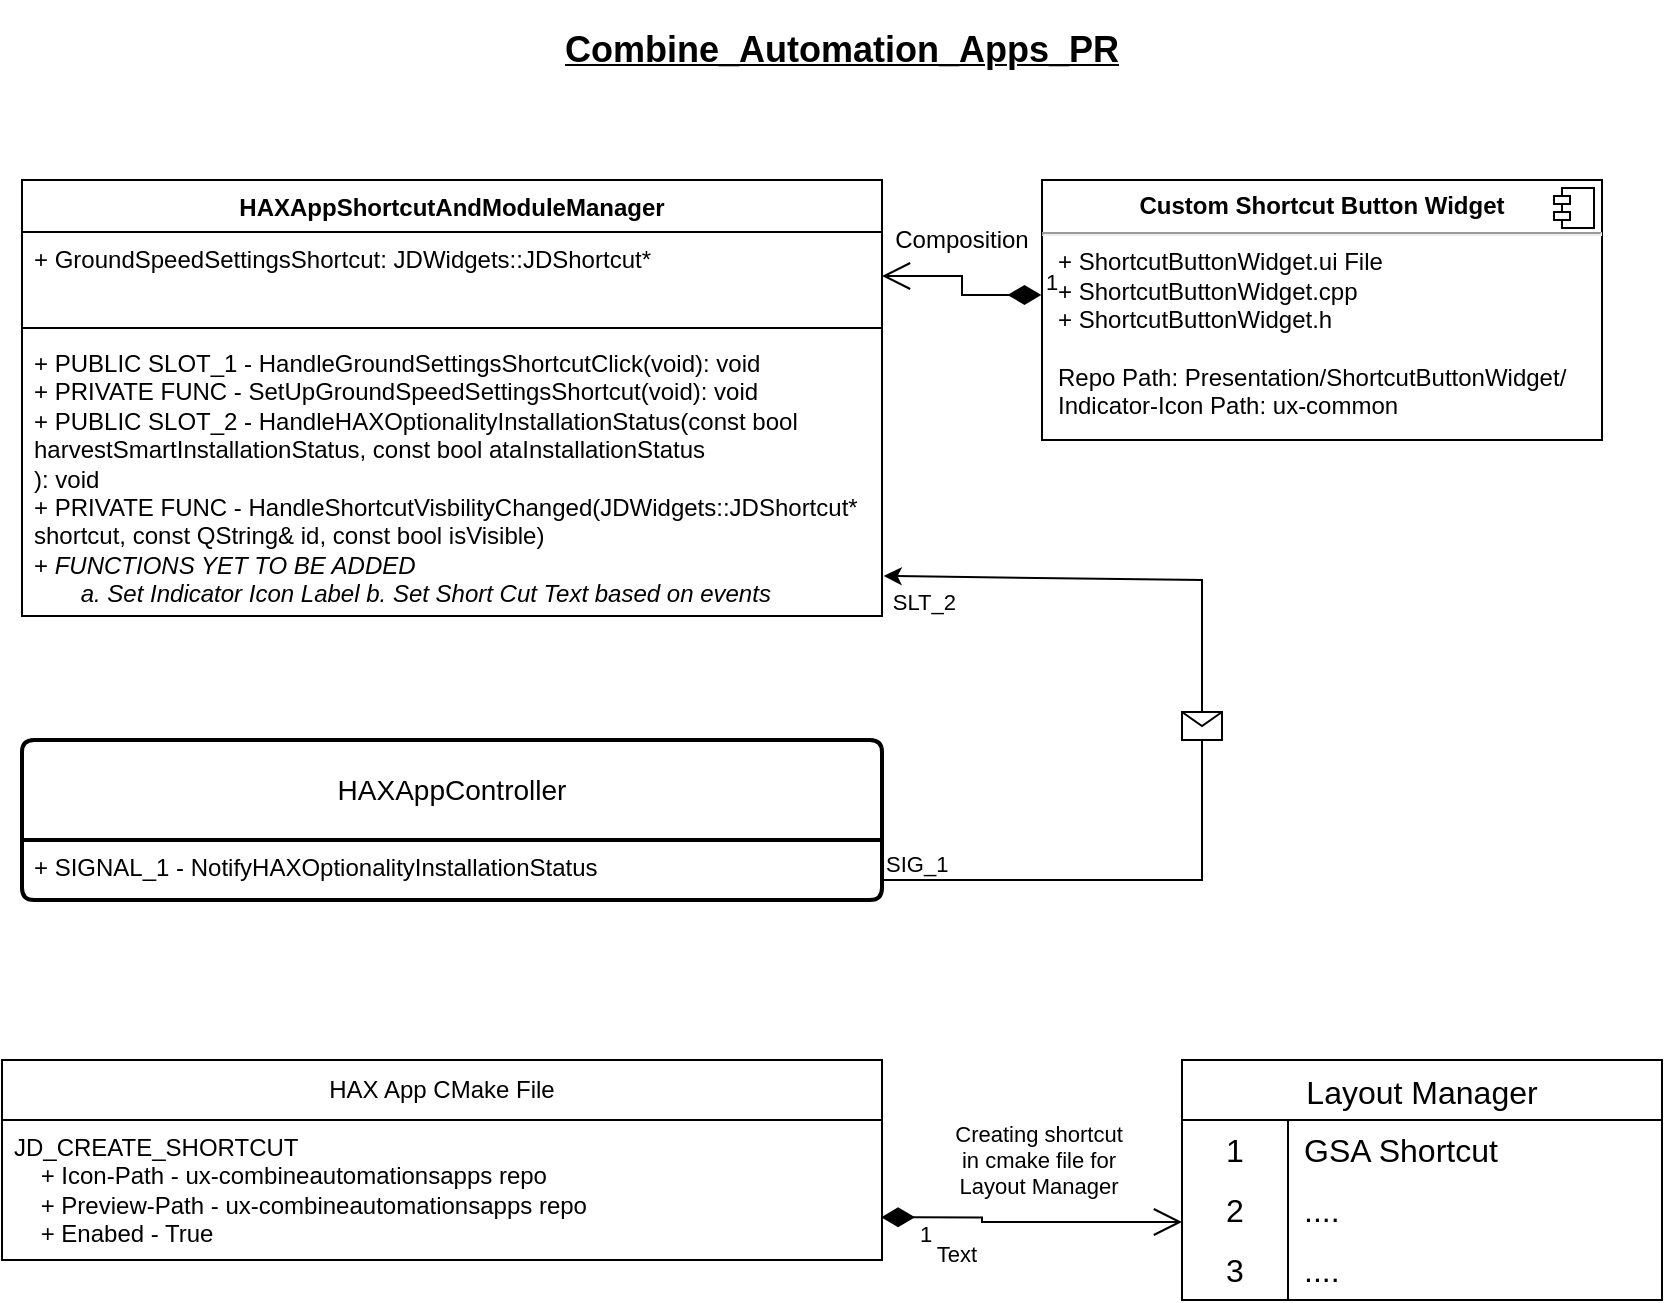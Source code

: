 <mxfile version="21.6.6" type="github">
  <diagram name="Page-1" id="CYjk6m-uVm8bVTd_lw2f">
    <mxGraphModel dx="986" dy="1559" grid="1" gridSize="10" guides="1" tooltips="1" connect="1" arrows="1" fold="1" page="1" pageScale="1" pageWidth="850" pageHeight="1100" math="0" shadow="0">
      <root>
        <mxCell id="0" />
        <mxCell id="1" parent="0" />
        <mxCell id="DUSnBt2DZ8czqrWTQSeJ-1" value="HAXAppShortcutAndModuleManager" style="swimlane;fontStyle=1;align=center;verticalAlign=top;childLayout=stackLayout;horizontal=1;startSize=26;horizontalStack=0;resizeParent=1;resizeParentMax=0;resizeLast=0;collapsible=1;marginBottom=0;whiteSpace=wrap;html=1;" vertex="1" parent="1">
          <mxGeometry x="10" y="40" width="430" height="218" as="geometry" />
        </mxCell>
        <mxCell id="DUSnBt2DZ8czqrWTQSeJ-2" value="+ GroundSpeedSettingsShortcut: JDWidgets::JDShortcut*" style="text;strokeColor=none;fillColor=none;align=left;verticalAlign=top;spacingLeft=4;spacingRight=4;overflow=hidden;rotatable=0;points=[[0,0.5],[1,0.5]];portConstraint=eastwest;whiteSpace=wrap;html=1;" vertex="1" parent="DUSnBt2DZ8czqrWTQSeJ-1">
          <mxGeometry y="26" width="430" height="44" as="geometry" />
        </mxCell>
        <mxCell id="DUSnBt2DZ8czqrWTQSeJ-3" value="" style="line;strokeWidth=1;fillColor=none;align=left;verticalAlign=middle;spacingTop=-1;spacingLeft=3;spacingRight=3;rotatable=0;labelPosition=right;points=[];portConstraint=eastwest;strokeColor=inherit;" vertex="1" parent="DUSnBt2DZ8czqrWTQSeJ-1">
          <mxGeometry y="70" width="430" height="8" as="geometry" />
        </mxCell>
        <object label="+ PUBLIC SLOT_1 - HandleGroundSettingsShortcutClick(void): void&lt;br&gt;+ PRIVATE FUNC - SetUpGroundSpeedSettingsShortcut(void): void&lt;br&gt;+ PUBLIC SLOT_2 - HandleHAXOptionalityInstallationStatus(const bool harvestSmartInstallationStatus, const bool ataInstallationStatus&lt;br&gt;): void&lt;br&gt;+ PRIVATE FUNC - HandleShortcutVisbilityChanged(JDWidgets::JDShortcut* shortcut, const QString&amp;amp; id, const bool isVisible)&lt;br&gt;+ &lt;i&gt;FUNCTIONS YET TO BE ADDED&lt;br&gt;&amp;nbsp; &amp;nbsp; &amp;nbsp; &amp;nbsp;a. Set Indicator Icon Label b. Set Short Cut Text based on events&lt;br&gt;&lt;br&gt;&lt;/i&gt;" SetUpGroundSpeedSettingsShortcut="sss" id="DUSnBt2DZ8czqrWTQSeJ-4">
          <mxCell style="text;strokeColor=none;fillColor=none;align=left;verticalAlign=top;spacingLeft=4;spacingRight=4;overflow=hidden;rotatable=0;points=[[0,0.5],[1,0.5]];portConstraint=eastwest;whiteSpace=wrap;html=1;" vertex="1" parent="DUSnBt2DZ8czqrWTQSeJ-1">
            <mxGeometry y="78" width="430" height="140" as="geometry" />
          </mxCell>
        </object>
        <mxCell id="DUSnBt2DZ8czqrWTQSeJ-5" value="&lt;p style=&quot;margin:0px;margin-top:6px;text-align:center;&quot;&gt;&lt;b&gt;Custom Shortcut Button Widget&lt;/b&gt;&lt;/p&gt;&lt;hr&gt;&lt;p style=&quot;margin:0px;margin-left:8px;&quot;&gt;+ ShortcutButtonWidget.ui File&lt;br&gt;+ ShortcutButtonWidget.cpp&lt;/p&gt;&lt;p style=&quot;margin:0px;margin-left:8px;&quot;&gt;+ ShortcutButtonWidget.h&lt;/p&gt;&lt;p style=&quot;margin:0px;margin-left:8px;&quot;&gt;&lt;br&gt;&lt;/p&gt;&lt;p style=&quot;margin:0px;margin-left:8px;&quot;&gt;Repo Path: Presentation/ShortcutButtonWidget/&lt;/p&gt;&lt;p style=&quot;margin:0px;margin-left:8px;&quot;&gt;Indicator-Icon Path: ux-common&lt;/p&gt;" style="align=left;overflow=fill;html=1;dropTarget=0;whiteSpace=wrap;" vertex="1" parent="1">
          <mxGeometry x="520" y="40" width="280" height="130" as="geometry" />
        </mxCell>
        <mxCell id="DUSnBt2DZ8czqrWTQSeJ-6" value="" style="shape=component;jettyWidth=8;jettyHeight=4;" vertex="1" parent="DUSnBt2DZ8czqrWTQSeJ-5">
          <mxGeometry x="1" width="20" height="20" relative="1" as="geometry">
            <mxPoint x="-24" y="4" as="offset" />
          </mxGeometry>
        </mxCell>
        <object label="1" id="DUSnBt2DZ8czqrWTQSeJ-9">
          <mxCell style="endArrow=open;html=1;endSize=12;startArrow=diamondThin;startSize=14;startFill=1;edgeStyle=orthogonalEdgeStyle;align=left;verticalAlign=bottom;rounded=0;entryX=1;entryY=0.5;entryDx=0;entryDy=0;exitX=-0.001;exitY=0.442;exitDx=0;exitDy=0;exitPerimeter=0;" edge="1" parent="1" source="DUSnBt2DZ8czqrWTQSeJ-5" target="DUSnBt2DZ8czqrWTQSeJ-2">
            <mxGeometry x="-1" y="3" relative="1" as="geometry">
              <mxPoint x="440" y="280" as="sourcePoint" />
              <mxPoint x="600" y="280" as="targetPoint" />
            </mxGeometry>
          </mxCell>
        </object>
        <UserObject label="Composition" placeholders="1" name="Variable" id="DUSnBt2DZ8czqrWTQSeJ-11">
          <mxCell style="text;html=1;strokeColor=none;fillColor=none;align=center;verticalAlign=middle;whiteSpace=wrap;overflow=hidden;" vertex="1" parent="1">
            <mxGeometry x="440" y="60" width="80" height="20" as="geometry" />
          </mxCell>
        </UserObject>
        <mxCell id="DUSnBt2DZ8czqrWTQSeJ-12" value="HAXAppController" style="swimlane;childLayout=stackLayout;horizontal=1;startSize=50;horizontalStack=0;rounded=1;fontSize=14;fontStyle=0;strokeWidth=2;resizeParent=0;resizeLast=1;shadow=0;dashed=0;align=center;arcSize=4;whiteSpace=wrap;html=1;" vertex="1" parent="1">
          <mxGeometry x="10" y="320" width="430" height="80" as="geometry" />
        </mxCell>
        <mxCell id="DUSnBt2DZ8czqrWTQSeJ-13" value="+ SIGNAL_1 -&amp;nbsp;NotifyHAXOptionalityInstallationStatus" style="align=left;strokeColor=none;fillColor=none;spacingLeft=4;fontSize=12;verticalAlign=top;resizable=0;rotatable=0;part=1;html=1;" vertex="1" parent="DUSnBt2DZ8czqrWTQSeJ-12">
          <mxGeometry y="50" width="430" height="30" as="geometry" />
        </mxCell>
        <mxCell id="DUSnBt2DZ8czqrWTQSeJ-14" value="" style="endArrow=classic;html=1;rounded=0;entryX=1.002;entryY=0.857;entryDx=0;entryDy=0;entryPerimeter=0;" edge="1" parent="1" target="DUSnBt2DZ8czqrWTQSeJ-4">
          <mxGeometry relative="1" as="geometry">
            <mxPoint x="440" y="390" as="sourcePoint" />
            <mxPoint x="660" y="300" as="targetPoint" />
            <Array as="points">
              <mxPoint x="600" y="390" />
              <mxPoint x="600" y="240" />
            </Array>
          </mxGeometry>
        </mxCell>
        <mxCell id="DUSnBt2DZ8czqrWTQSeJ-16" value="SIG_1" style="edgeLabel;resizable=0;html=1;align=left;verticalAlign=bottom;" connectable="0" vertex="1" parent="DUSnBt2DZ8czqrWTQSeJ-14">
          <mxGeometry x="-1" relative="1" as="geometry" />
        </mxCell>
        <mxCell id="DUSnBt2DZ8czqrWTQSeJ-17" value="SLT_2" style="edgeLabel;resizable=0;html=1;align=right;verticalAlign=bottom;" connectable="0" vertex="1" parent="DUSnBt2DZ8czqrWTQSeJ-14">
          <mxGeometry x="1" relative="1" as="geometry">
            <mxPoint x="36" y="22" as="offset" />
          </mxGeometry>
        </mxCell>
        <mxCell id="DUSnBt2DZ8czqrWTQSeJ-19" value="&lt;b&gt;&lt;u style=&quot;&quot;&gt;&lt;font style=&quot;font-size: 18px;&quot;&gt;Combine_Automation_Apps_PR&lt;/font&gt;&lt;/u&gt;&lt;/b&gt;" style="text;html=1;strokeColor=none;fillColor=none;align=center;verticalAlign=middle;whiteSpace=wrap;rounded=0;" vertex="1" parent="1">
          <mxGeometry x="120" y="-50" width="600" height="50" as="geometry" />
        </mxCell>
        <mxCell id="DUSnBt2DZ8czqrWTQSeJ-20" value="HAX App CMake File" style="swimlane;fontStyle=0;childLayout=stackLayout;horizontal=1;startSize=30;horizontalStack=0;resizeParent=1;resizeParentMax=0;resizeLast=0;collapsible=1;marginBottom=0;whiteSpace=wrap;html=1;" vertex="1" parent="1">
          <mxGeometry y="480" width="440" height="100" as="geometry" />
        </mxCell>
        <mxCell id="DUSnBt2DZ8czqrWTQSeJ-21" value="JD_CREATE_SHORTCUT&lt;br&gt;&amp;nbsp; &amp;nbsp; + Icon-Path - ux-combineautomationsapps repo&lt;br&gt;&amp;nbsp; &amp;nbsp; + Preview-Path - ux-combineautomationsapps repo&lt;br&gt;&amp;nbsp; &amp;nbsp; + Enabed - True" style="text;strokeColor=none;fillColor=none;align=left;verticalAlign=middle;spacingLeft=4;spacingRight=4;overflow=hidden;points=[[0,0.5],[1,0.5]];portConstraint=eastwest;rotatable=0;whiteSpace=wrap;html=1;" vertex="1" parent="DUSnBt2DZ8czqrWTQSeJ-20">
          <mxGeometry y="30" width="440" height="70" as="geometry" />
        </mxCell>
        <mxCell id="DUSnBt2DZ8czqrWTQSeJ-24" value="Layout Manager" style="shape=table;startSize=30;container=1;collapsible=0;childLayout=tableLayout;fixedRows=1;rowLines=0;fontStyle=0;strokeColor=default;fontSize=16;" vertex="1" parent="1">
          <mxGeometry x="590" y="480" width="240" height="120" as="geometry" />
        </mxCell>
        <mxCell id="DUSnBt2DZ8czqrWTQSeJ-25" value="" style="shape=tableRow;horizontal=0;startSize=0;swimlaneHead=0;swimlaneBody=0;top=0;left=0;bottom=0;right=0;collapsible=0;dropTarget=0;fillColor=none;points=[[0,0.5],[1,0.5]];portConstraint=eastwest;strokeColor=inherit;fontSize=16;" vertex="1" parent="DUSnBt2DZ8czqrWTQSeJ-24">
          <mxGeometry y="30" width="240" height="30" as="geometry" />
        </mxCell>
        <mxCell id="DUSnBt2DZ8czqrWTQSeJ-26" value="1" style="shape=partialRectangle;html=1;whiteSpace=wrap;connectable=0;fillColor=none;top=0;left=0;bottom=0;right=0;overflow=hidden;pointerEvents=1;strokeColor=inherit;fontSize=16;" vertex="1" parent="DUSnBt2DZ8czqrWTQSeJ-25">
          <mxGeometry width="53" height="30" as="geometry">
            <mxRectangle width="53" height="30" as="alternateBounds" />
          </mxGeometry>
        </mxCell>
        <mxCell id="DUSnBt2DZ8czqrWTQSeJ-27" value="GSA Shortcut" style="shape=partialRectangle;html=1;whiteSpace=wrap;connectable=0;fillColor=none;top=0;left=0;bottom=0;right=0;align=left;spacingLeft=6;overflow=hidden;strokeColor=inherit;fontSize=16;" vertex="1" parent="DUSnBt2DZ8czqrWTQSeJ-25">
          <mxGeometry x="53" width="187" height="30" as="geometry">
            <mxRectangle width="187" height="30" as="alternateBounds" />
          </mxGeometry>
        </mxCell>
        <mxCell id="DUSnBt2DZ8czqrWTQSeJ-28" value="" style="shape=tableRow;horizontal=0;startSize=0;swimlaneHead=0;swimlaneBody=0;top=0;left=0;bottom=0;right=0;collapsible=0;dropTarget=0;fillColor=none;points=[[0,0.5],[1,0.5]];portConstraint=eastwest;strokeColor=inherit;fontSize=16;" vertex="1" parent="DUSnBt2DZ8czqrWTQSeJ-24">
          <mxGeometry y="60" width="240" height="30" as="geometry" />
        </mxCell>
        <mxCell id="DUSnBt2DZ8czqrWTQSeJ-29" value="2" style="shape=partialRectangle;html=1;whiteSpace=wrap;connectable=0;fillColor=none;top=0;left=0;bottom=0;right=0;overflow=hidden;strokeColor=inherit;fontSize=16;" vertex="1" parent="DUSnBt2DZ8czqrWTQSeJ-28">
          <mxGeometry width="53" height="30" as="geometry">
            <mxRectangle width="53" height="30" as="alternateBounds" />
          </mxGeometry>
        </mxCell>
        <mxCell id="DUSnBt2DZ8czqrWTQSeJ-30" value="...." style="shape=partialRectangle;html=1;whiteSpace=wrap;connectable=0;fillColor=none;top=0;left=0;bottom=0;right=0;align=left;spacingLeft=6;overflow=hidden;strokeColor=inherit;fontSize=16;" vertex="1" parent="DUSnBt2DZ8czqrWTQSeJ-28">
          <mxGeometry x="53" width="187" height="30" as="geometry">
            <mxRectangle width="187" height="30" as="alternateBounds" />
          </mxGeometry>
        </mxCell>
        <mxCell id="DUSnBt2DZ8czqrWTQSeJ-31" value="" style="shape=tableRow;horizontal=0;startSize=0;swimlaneHead=0;swimlaneBody=0;top=0;left=0;bottom=0;right=0;collapsible=0;dropTarget=0;fillColor=none;points=[[0,0.5],[1,0.5]];portConstraint=eastwest;strokeColor=inherit;fontSize=16;" vertex="1" parent="DUSnBt2DZ8czqrWTQSeJ-24">
          <mxGeometry y="90" width="240" height="30" as="geometry" />
        </mxCell>
        <mxCell id="DUSnBt2DZ8czqrWTQSeJ-32" value="3" style="shape=partialRectangle;html=1;whiteSpace=wrap;connectable=0;fillColor=none;top=0;left=0;bottom=0;right=0;overflow=hidden;strokeColor=inherit;fontSize=16;" vertex="1" parent="DUSnBt2DZ8czqrWTQSeJ-31">
          <mxGeometry width="53" height="30" as="geometry">
            <mxRectangle width="53" height="30" as="alternateBounds" />
          </mxGeometry>
        </mxCell>
        <mxCell id="DUSnBt2DZ8czqrWTQSeJ-33" value="...." style="shape=partialRectangle;html=1;whiteSpace=wrap;connectable=0;fillColor=none;top=0;left=0;bottom=0;right=0;align=left;spacingLeft=6;overflow=hidden;strokeColor=inherit;fontSize=16;" vertex="1" parent="DUSnBt2DZ8czqrWTQSeJ-31">
          <mxGeometry x="53" width="187" height="30" as="geometry">
            <mxRectangle width="187" height="30" as="alternateBounds" />
          </mxGeometry>
        </mxCell>
        <mxCell id="DUSnBt2DZ8czqrWTQSeJ-36" value="" style="shape=message;html=1;outlineConnect=0;" vertex="1" parent="1">
          <mxGeometry x="590.004" y="305.995" width="20" height="14" as="geometry" />
        </mxCell>
        <object label="1" id="DUSnBt2DZ8czqrWTQSeJ-40">
          <mxCell style="endArrow=open;html=1;endSize=12;startArrow=diamondThin;startSize=14;startFill=1;edgeStyle=orthogonalEdgeStyle;align=left;verticalAlign=bottom;rounded=0;exitX=0.999;exitY=0.695;exitDx=0;exitDy=0;exitPerimeter=0;" edge="1" parent="1" source="DUSnBt2DZ8czqrWTQSeJ-21" target="DUSnBt2DZ8czqrWTQSeJ-28">
            <mxGeometry x="-1" y="-57" relative="1" as="geometry">
              <mxPoint x="480" y="600" as="sourcePoint" />
              <mxPoint x="510" y="560" as="targetPoint" />
              <Array as="points">
                <mxPoint x="490" y="559" />
                <mxPoint x="490" y="561" />
              </Array>
              <mxPoint x="17" y="-40" as="offset" />
            </mxGeometry>
          </mxCell>
        </object>
        <mxCell id="DUSnBt2DZ8czqrWTQSeJ-41" value="Text" style="edgeLabel;html=1;align=center;verticalAlign=middle;resizable=0;points=[];" vertex="1" connectable="0" parent="DUSnBt2DZ8czqrWTQSeJ-40">
          <mxGeometry x="-0.511" y="-18" relative="1" as="geometry">
            <mxPoint as="offset" />
          </mxGeometry>
        </mxCell>
        <mxCell id="DUSnBt2DZ8czqrWTQSeJ-43" value="Creating shortcut &lt;br&gt;in cmake file for &lt;br&gt;Layout Manager" style="edgeLabel;html=1;align=center;verticalAlign=middle;resizable=0;points=[];" vertex="1" connectable="0" parent="DUSnBt2DZ8czqrWTQSeJ-40">
          <mxGeometry x="-0.428" y="-20" relative="1" as="geometry">
            <mxPoint x="35" y="-49" as="offset" />
          </mxGeometry>
        </mxCell>
      </root>
    </mxGraphModel>
  </diagram>
</mxfile>
